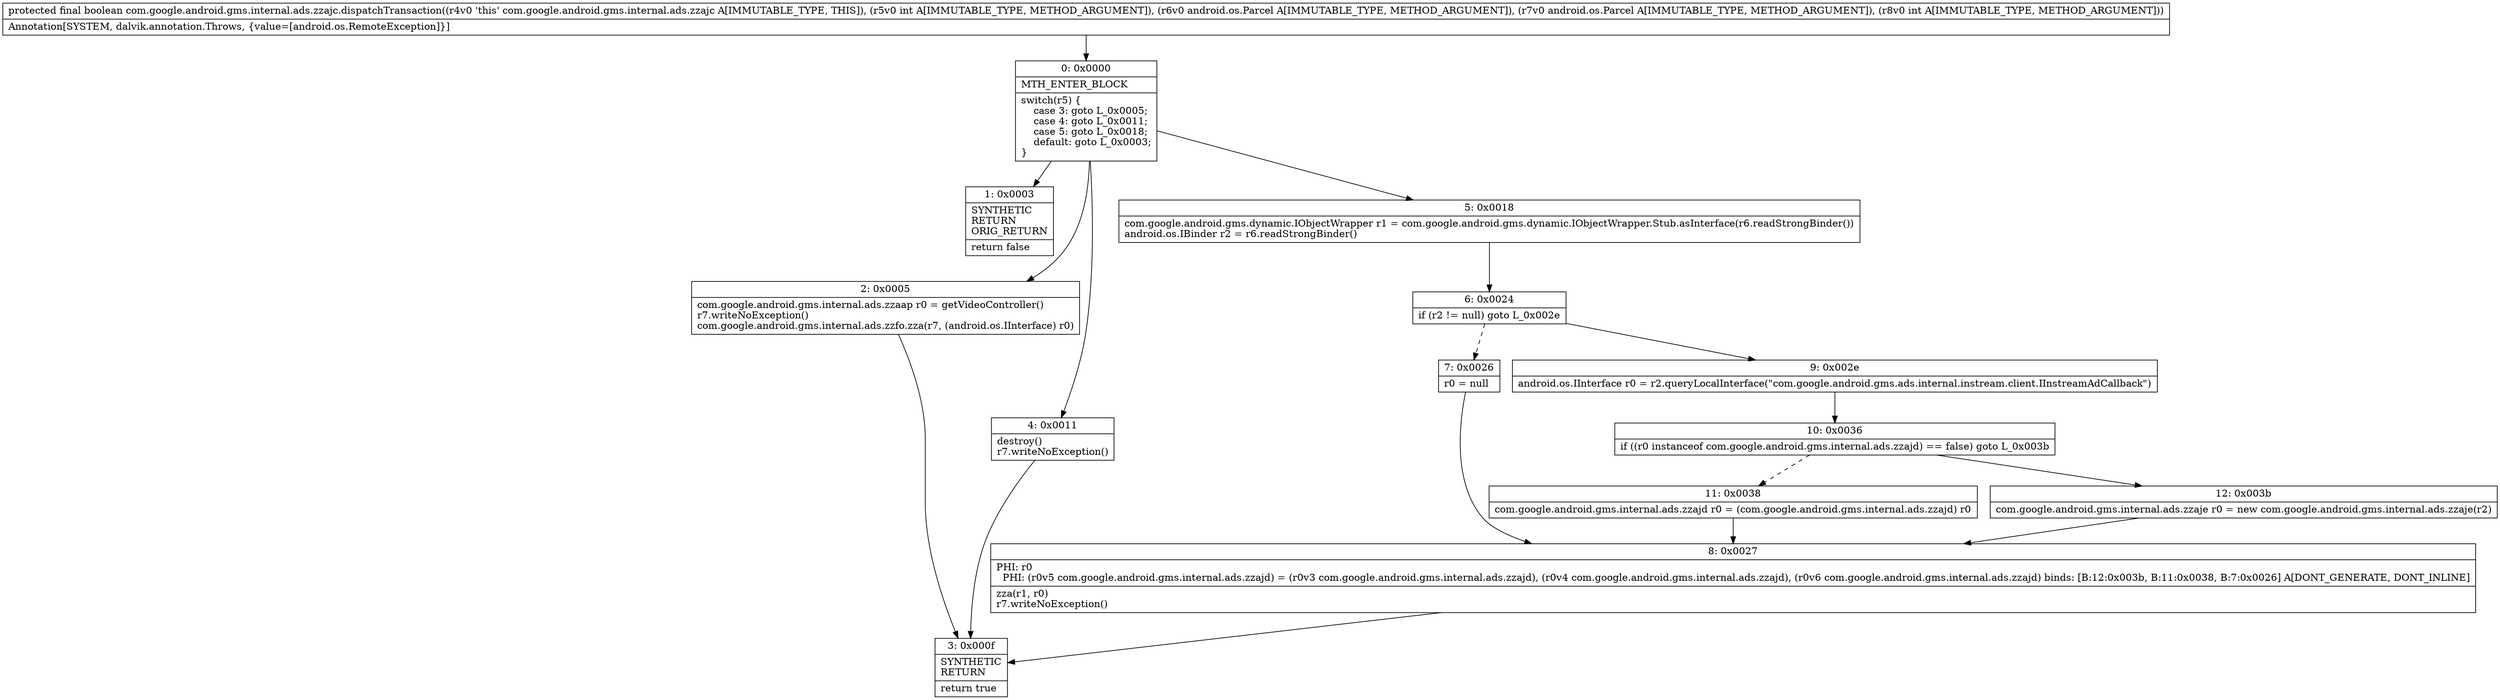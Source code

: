 digraph "CFG forcom.google.android.gms.internal.ads.zzajc.dispatchTransaction(ILandroid\/os\/Parcel;Landroid\/os\/Parcel;I)Z" {
Node_0 [shape=record,label="{0\:\ 0x0000|MTH_ENTER_BLOCK\l|switch(r5) \{\l    case 3: goto L_0x0005;\l    case 4: goto L_0x0011;\l    case 5: goto L_0x0018;\l    default: goto L_0x0003;\l\}\l}"];
Node_1 [shape=record,label="{1\:\ 0x0003|SYNTHETIC\lRETURN\lORIG_RETURN\l|return false\l}"];
Node_2 [shape=record,label="{2\:\ 0x0005|com.google.android.gms.internal.ads.zzaap r0 = getVideoController()\lr7.writeNoException()\lcom.google.android.gms.internal.ads.zzfo.zza(r7, (android.os.IInterface) r0)\l}"];
Node_3 [shape=record,label="{3\:\ 0x000f|SYNTHETIC\lRETURN\l|return true\l}"];
Node_4 [shape=record,label="{4\:\ 0x0011|destroy()\lr7.writeNoException()\l}"];
Node_5 [shape=record,label="{5\:\ 0x0018|com.google.android.gms.dynamic.IObjectWrapper r1 = com.google.android.gms.dynamic.IObjectWrapper.Stub.asInterface(r6.readStrongBinder())\landroid.os.IBinder r2 = r6.readStrongBinder()\l}"];
Node_6 [shape=record,label="{6\:\ 0x0024|if (r2 != null) goto L_0x002e\l}"];
Node_7 [shape=record,label="{7\:\ 0x0026|r0 = null\l}"];
Node_8 [shape=record,label="{8\:\ 0x0027|PHI: r0 \l  PHI: (r0v5 com.google.android.gms.internal.ads.zzajd) = (r0v3 com.google.android.gms.internal.ads.zzajd), (r0v4 com.google.android.gms.internal.ads.zzajd), (r0v6 com.google.android.gms.internal.ads.zzajd) binds: [B:12:0x003b, B:11:0x0038, B:7:0x0026] A[DONT_GENERATE, DONT_INLINE]\l|zza(r1, r0)\lr7.writeNoException()\l}"];
Node_9 [shape=record,label="{9\:\ 0x002e|android.os.IInterface r0 = r2.queryLocalInterface(\"com.google.android.gms.ads.internal.instream.client.IInstreamAdCallback\")\l}"];
Node_10 [shape=record,label="{10\:\ 0x0036|if ((r0 instanceof com.google.android.gms.internal.ads.zzajd) == false) goto L_0x003b\l}"];
Node_11 [shape=record,label="{11\:\ 0x0038|com.google.android.gms.internal.ads.zzajd r0 = (com.google.android.gms.internal.ads.zzajd) r0\l}"];
Node_12 [shape=record,label="{12\:\ 0x003b|com.google.android.gms.internal.ads.zzaje r0 = new com.google.android.gms.internal.ads.zzaje(r2)\l}"];
MethodNode[shape=record,label="{protected final boolean com.google.android.gms.internal.ads.zzajc.dispatchTransaction((r4v0 'this' com.google.android.gms.internal.ads.zzajc A[IMMUTABLE_TYPE, THIS]), (r5v0 int A[IMMUTABLE_TYPE, METHOD_ARGUMENT]), (r6v0 android.os.Parcel A[IMMUTABLE_TYPE, METHOD_ARGUMENT]), (r7v0 android.os.Parcel A[IMMUTABLE_TYPE, METHOD_ARGUMENT]), (r8v0 int A[IMMUTABLE_TYPE, METHOD_ARGUMENT]))  | Annotation[SYSTEM, dalvik.annotation.Throws, \{value=[android.os.RemoteException]\}]\l}"];
MethodNode -> Node_0;
Node_0 -> Node_1;
Node_0 -> Node_2;
Node_0 -> Node_4;
Node_0 -> Node_5;
Node_2 -> Node_3;
Node_4 -> Node_3;
Node_5 -> Node_6;
Node_6 -> Node_7[style=dashed];
Node_6 -> Node_9;
Node_7 -> Node_8;
Node_8 -> Node_3;
Node_9 -> Node_10;
Node_10 -> Node_11[style=dashed];
Node_10 -> Node_12;
Node_11 -> Node_8;
Node_12 -> Node_8;
}

